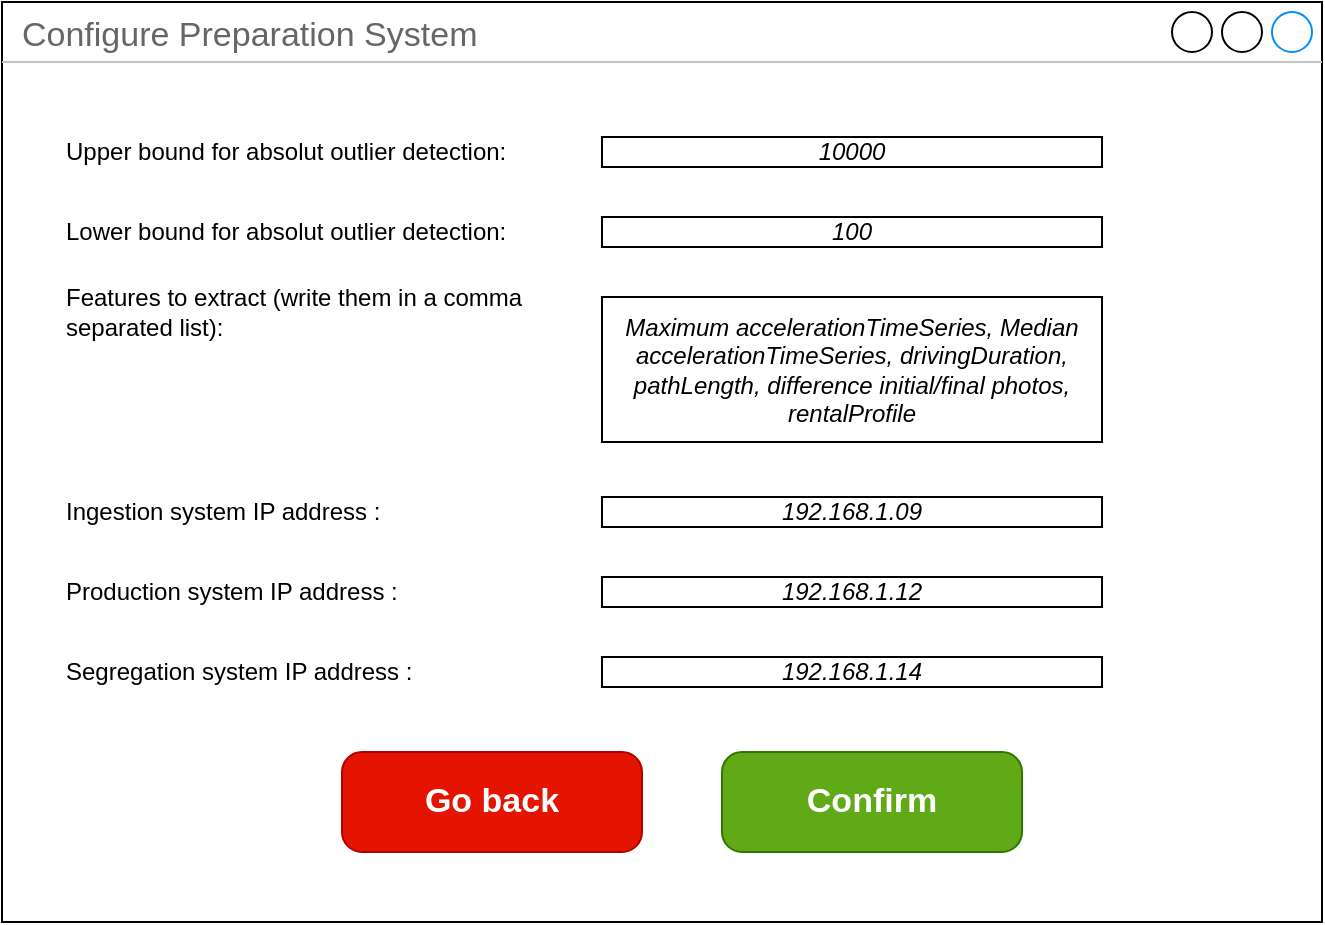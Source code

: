 <mxfile>
    <diagram id="JXWKTxL3_nK4k4YYtHSP" name="Page-1">
        <mxGraphModel dx="917" dy="766" grid="1" gridSize="10" guides="1" tooltips="1" connect="1" arrows="1" fold="1" page="1" pageScale="1" pageWidth="850" pageHeight="1100" math="0" shadow="0">
            <root>
                <mxCell id="0"/>
                <mxCell id="1" parent="0"/>
                <mxCell id="2" value="Configure Preparation System" style="strokeWidth=1;shadow=0;dashed=0;align=center;html=1;shape=mxgraph.mockup.containers.window;align=left;verticalAlign=top;spacingLeft=8;strokeColor2=#008cff;strokeColor3=#c4c4c4;fontColor=#666666;mainText=;fontSize=17;labelBackgroundColor=none;whiteSpace=wrap;" parent="1" vertex="1">
                    <mxGeometry x="50" y="90" width="660" height="460" as="geometry"/>
                </mxCell>
                <mxCell id="3" value="Confirm" style="strokeWidth=1;shadow=0;dashed=0;align=center;html=1;shape=mxgraph.mockup.buttons.button;strokeColor=#2D7600;fontColor=#ffffff;mainText=;buttonStyle=round;fontSize=17;fontStyle=1;fillColor=#60a917;whiteSpace=wrap;" parent="1" vertex="1">
                    <mxGeometry x="410" y="465" width="150" height="50" as="geometry"/>
                </mxCell>
                <mxCell id="4" value="Go back" style="strokeWidth=1;shadow=0;dashed=0;align=center;html=1;shape=mxgraph.mockup.buttons.button;strokeColor=#B20000;mainText=;buttonStyle=round;fontSize=17;fontStyle=1;fillColor=#e51400;whiteSpace=wrap;fontColor=#ffffff;" parent="1" vertex="1">
                    <mxGeometry x="220" y="465" width="150" height="50" as="geometry"/>
                </mxCell>
                <mxCell id="5" value="Upper bound for absolut outlier detection:" style="text;html=1;strokeColor=none;fillColor=none;align=left;verticalAlign=middle;whiteSpace=wrap;rounded=0;" parent="1" vertex="1">
                    <mxGeometry x="80" y="150" width="240" height="30" as="geometry"/>
                </mxCell>
                <mxCell id="6" value="&lt;i&gt;&lt;font&gt;10000&lt;/font&gt;&lt;/i&gt;" style="rounded=0;whiteSpace=wrap;html=1;fontColor=#000000;" parent="1" vertex="1">
                    <mxGeometry x="350" y="157.5" width="250" height="15" as="geometry"/>
                </mxCell>
                <mxCell id="7" value="Lower bound for absolut outlier detection:" style="text;html=1;strokeColor=none;fillColor=none;align=left;verticalAlign=middle;whiteSpace=wrap;rounded=0;" parent="1" vertex="1">
                    <mxGeometry x="80" y="190" width="230" height="30" as="geometry"/>
                </mxCell>
                <mxCell id="8" value="&lt;i&gt;&lt;font&gt;100&lt;/font&gt;&lt;/i&gt;" style="rounded=0;whiteSpace=wrap;html=1;fontColor=#000000;" parent="1" vertex="1">
                    <mxGeometry x="350" y="197.5" width="250" height="15" as="geometry"/>
                </mxCell>
                <mxCell id="9" value="Features to extract (write them in a comma separated list):" style="text;html=1;strokeColor=none;fillColor=none;align=left;verticalAlign=middle;whiteSpace=wrap;rounded=0;" parent="1" vertex="1">
                    <mxGeometry x="80" y="230" width="240" height="30" as="geometry"/>
                </mxCell>
                <mxCell id="10" value="&lt;i&gt;Maximum accelerationTimeSeries, Median accelerationTimeSeries, drivingDuration, pathLength, difference initial/final photos, rentalProfile&lt;/i&gt;" style="rounded=0;whiteSpace=wrap;html=1;fontColor=#000000;" parent="1" vertex="1">
                    <mxGeometry x="350" y="237.5" width="250" height="72.5" as="geometry"/>
                </mxCell>
                <mxCell id="11" value="Ingestion system IP address :" style="text;html=1;strokeColor=none;fillColor=none;align=left;verticalAlign=middle;whiteSpace=wrap;rounded=0;" parent="1" vertex="1">
                    <mxGeometry x="80" y="330" width="210" height="30" as="geometry"/>
                </mxCell>
                <mxCell id="12" value="&lt;i style=&quot;border-color: var(--border-color);&quot;&gt;&lt;font style=&quot;border-color: var(--border-color);&quot;&gt;192.168.1.09&lt;/font&gt;&lt;/i&gt;" style="rounded=0;whiteSpace=wrap;html=1;fontColor=#000000;" parent="1" vertex="1">
                    <mxGeometry x="350" y="337.5" width="250" height="15" as="geometry"/>
                </mxCell>
                <mxCell id="13" value="Production system IP address :" style="text;html=1;strokeColor=none;fillColor=none;align=left;verticalAlign=middle;whiteSpace=wrap;rounded=0;" parent="1" vertex="1">
                    <mxGeometry x="80" y="370" width="210" height="30" as="geometry"/>
                </mxCell>
                <mxCell id="14" value="&lt;i style=&quot;border-color: var(--border-color);&quot;&gt;&lt;font style=&quot;border-color: var(--border-color);&quot;&gt;192.168.1.12&lt;/font&gt;&lt;/i&gt;" style="rounded=0;whiteSpace=wrap;html=1;fontColor=#000000;" parent="1" vertex="1">
                    <mxGeometry x="350" y="377.5" width="250" height="15" as="geometry"/>
                </mxCell>
                <mxCell id="15" value="Segregation system IP address :" style="text;html=1;strokeColor=none;fillColor=none;align=left;verticalAlign=middle;whiteSpace=wrap;rounded=0;" parent="1" vertex="1">
                    <mxGeometry x="80" y="410" width="210" height="30" as="geometry"/>
                </mxCell>
                <mxCell id="16" value="&lt;i style=&quot;border-color: var(--border-color);&quot;&gt;&lt;font style=&quot;border-color: var(--border-color);&quot;&gt;192.168.1.14&lt;/font&gt;&lt;/i&gt;" style="rounded=0;whiteSpace=wrap;html=1;fontColor=#000000;" parent="1" vertex="1">
                    <mxGeometry x="350" y="417.5" width="250" height="15" as="geometry"/>
                </mxCell>
            </root>
        </mxGraphModel>
    </diagram>
</mxfile>